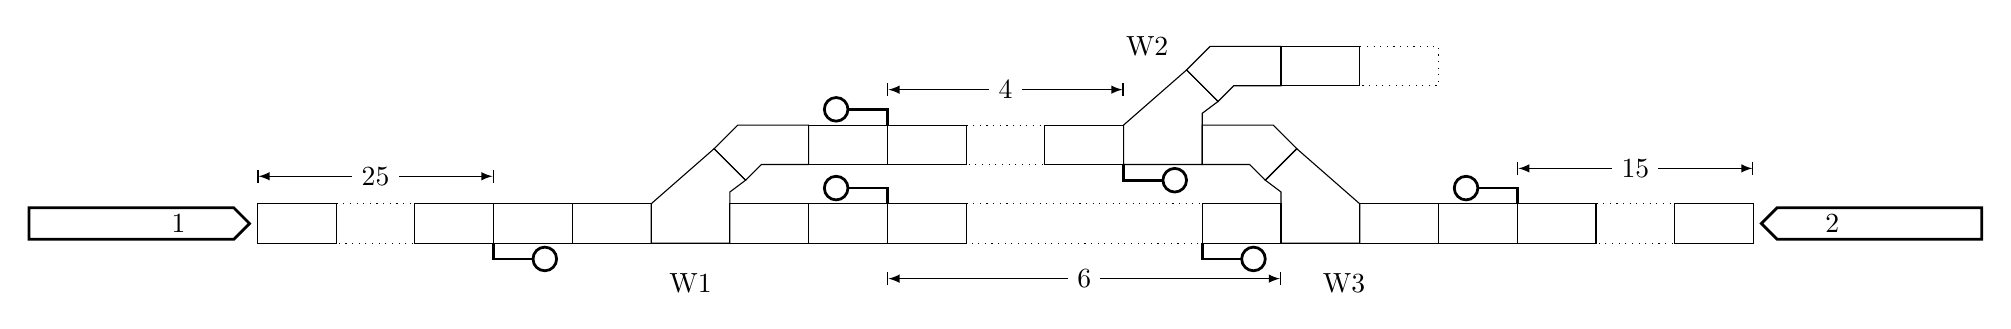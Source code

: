 %!TEX TS-program = pdflatexmk
%!TEX root = challenge3_setup2.tex

% Copyright 2021 Martin Scheidt (Attribution 4.0 International, CC-BY 4.0)
% You are free to copy and redistribute the material in any medium or format. You are free to remix, transform, and build upon the material for any purpose, even commercially. You must give appropriate credit, provide a link to the license, and indicate if changes were made. You may not apply legal terms or technological measures that legally restrict others from doing anything the license permits. No warranties are given.

\begin{scope}
  \coordinate (base) at (0,0);
  \draw[line width=1pt, fill=white] ([shift={(base)}] 0.9,0.25) -- ++(-0.2,-0.2) -- ++(-2.6,0) -- ++(0,0.4) -- ++(2.6,0) -- cycle; % train
  \node at (0,0.25) {1};
  \draw[line width=1pt, fill=white] ([shift={(base)}] 20.1,0.25) -- ++(0.2,0.2) -- ++(2.6,0) -- ++(0,-0.4) -- ++(-2.6,0) -- cycle; % train
  \node at (21,0.25) {2};

  \draw ([shift={(base)}] 1,0) rectangle ++(1,0.5);
  \draw[dotted] ([shift={(base)}] 2,0) rectangle ++(1,0.5);
  \draw[|<->|,>=latex] ([shift={(base)}] 1,0.85) -- ++(3,0) node[midway,fill=white] {25};
  \draw ([shift={(base)}] 3,0) rectangle ++(1,0.5);

  \draw ([shift={(base)}] 4,0) rectangle ++(1,0.5);
  \draw[line width=1pt] ([shift={(base)}] 4,0) -- ++(0,-0.2) -- ++(0.5,0);
  \draw[line width=1pt] ([shift={(base)}] 4.65,-0.2) circle (0.15cm);
  \draw ([shift={(base)}] 5,0) rectangle ++(1,0.5);

  \draw ([shift={(base)}] 7,0) -- ++(-1,0) -- ++(0,0.5) -- ++(0.8,0.7) -- ++(0.4,-0.4) -- ++(-0.2,-0.15) -- cycle;
  \node at  ([shift={(base)}] 6.5,-0.5)  {W1};
  \draw ([shift={(base)}] 8,1) -- ++(-0.6,0) -- ++(-0.2,-0.2)  -- ++(-0.4,0.4) -- ++(0.3,0.3)  -- ++(0.9,0) -- cycle;%  curve
  \draw ([shift={(base)}] 7,0) rectangle ++(1,0.5);

  \draw ([shift={(base)}] 8,0) rectangle ++(1,0.5);
  \draw ([shift={(base)}] 8,1) rectangle ++(1,0.5);
  \draw[line width=1pt] ([shift={(base)}] 9,0.5) -- ++(0,0.2) -- ++(-0.5,0);
  \draw[line width=1pt] ([shift={(base)}] 8.35,0.7) circle (0.15cm);
  \draw[line width=1pt] ([shift={(base)}] 9,1.5) -- ++(0,0.2) -- ++(-0.5,0);
  \draw[line width=1pt] ([shift={(base)}] 8.35,1.7) circle (0.15cm);

  \draw ([shift={(base)}] 9,0) rectangle ++(1,0.5);
  \draw[dotted] ([shift={(base)}] 10,0) rectangle ++(3,0.5);
  \draw[|<->|,>=latex] ([shift={(base)}] 9,-0.45) -- ++(5,0) node[midway,fill=white] {6};
  \draw ([shift={(base)}] 13,0) rectangle ++(1,0.5);

  \draw ([shift={(base)}] 9,1) rectangle ++(1,0.5);
  \draw[dotted] ([shift={(base)}] 10,1) rectangle ++(1,0.5);
  \draw[|<->|,>=latex] ([shift={(base)}] 9,1.95) -- ++(3,0) node[midway,fill=white] {4};
  \draw ([shift={(base)}] 11,1) rectangle ++(1,0.5);

  \draw ([shift={(base)}] 13,1) -- ++(-1,0) -- ++(0,0.5) -- ++(0.8,0.7) -- ++(0.4,-0.4) -- ++(-0.2,-0.15) -- cycle;
  \node at  ([shift={(base)}] 12.3,2.5)  {W2};
  \draw ([shift={(base)}] 14,2) -- ++(-0.6,0) -- ++(-0.2,-0.2)  -- ++(-0.4,0.4) -- ++(0.3,0.3)  -- ++(0.9,0) -- cycle;%  curve

  \draw[line width=1pt] ([shift={(base)}] 12,1) -- ++(0,-0.2) -- ++(0.5,0);
  \draw[line width=1pt] ([shift={(base)}] 12.65,0.8) circle (0.15cm);

  \draw ([shift={(base)}] 14,2) rectangle ++(1,0.5);
  \draw[dotted] ([shift={(base)}] 15,2) rectangle ++(1,0.5);

  \draw ([shift={(base)}] 13,1) -- ++(0.6,0) -- ++(0.2,-0.2)  -- ++(0.4,0.4) -- ++(-0.3,0.3)  -- ++(-0.9,0) -- cycle;%  curve

  \draw ([shift={(base)}] 14,0) -- ++(1,0) -- ++(0,0.5) -- ++(-0.8,0.7) -- ++(-0.4,-0.4) -- ++(0.2,-0.15) -- cycle;
  \node at  ([shift={(base)}] 14.8,-0.5)  {W3};

  \draw[line width=1pt] ([shift={(base)}] 13,0) -- ++(0,-0.2) -- ++(0.5,0);
  \draw[line width=1pt] ([shift={(base)}] 13.65,-0.2) circle (0.15cm);

  \draw ([shift={(base)}] 15,0) rectangle ++(1,0.5);
  \draw ([shift={(base)}] 16,0) rectangle ++(1,0.5);

  \draw[line width=1pt] ([shift={(base)}] 17,0.5) -- ++(0,0.2) -- ++(-0.5,0);
  \draw[line width=1pt] ([shift={(base)}] 16.35,0.7) circle (0.15cm);

  \draw ([shift={(base)}] 17,0) rectangle ++(1,0.5);
  \draw[dotted] ([shift={(base)}] 18,0) rectangle ++(1,0.5);
  \draw[|<->|,>=latex] ([shift={(base)}] 17,0.95) -- ++(3,0) node[midway,fill=white] {15};
  \draw ([shift={(base)}] 19,0) rectangle ++(1,0.5);
\end{scope}